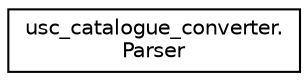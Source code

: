digraph "Graphical Class Hierarchy"
{
  edge [fontname="Helvetica",fontsize="10",labelfontname="Helvetica",labelfontsize="10"];
  node [fontname="Helvetica",fontsize="10",shape=record];
  rankdir="LR";
  Node0 [label="usc_catalogue_converter.\lParser",height=0.2,width=0.4,color="black", fillcolor="white", style="filled",URL="$db/db8/classusc__catalogue__converter_1_1_parser.html"];
}

